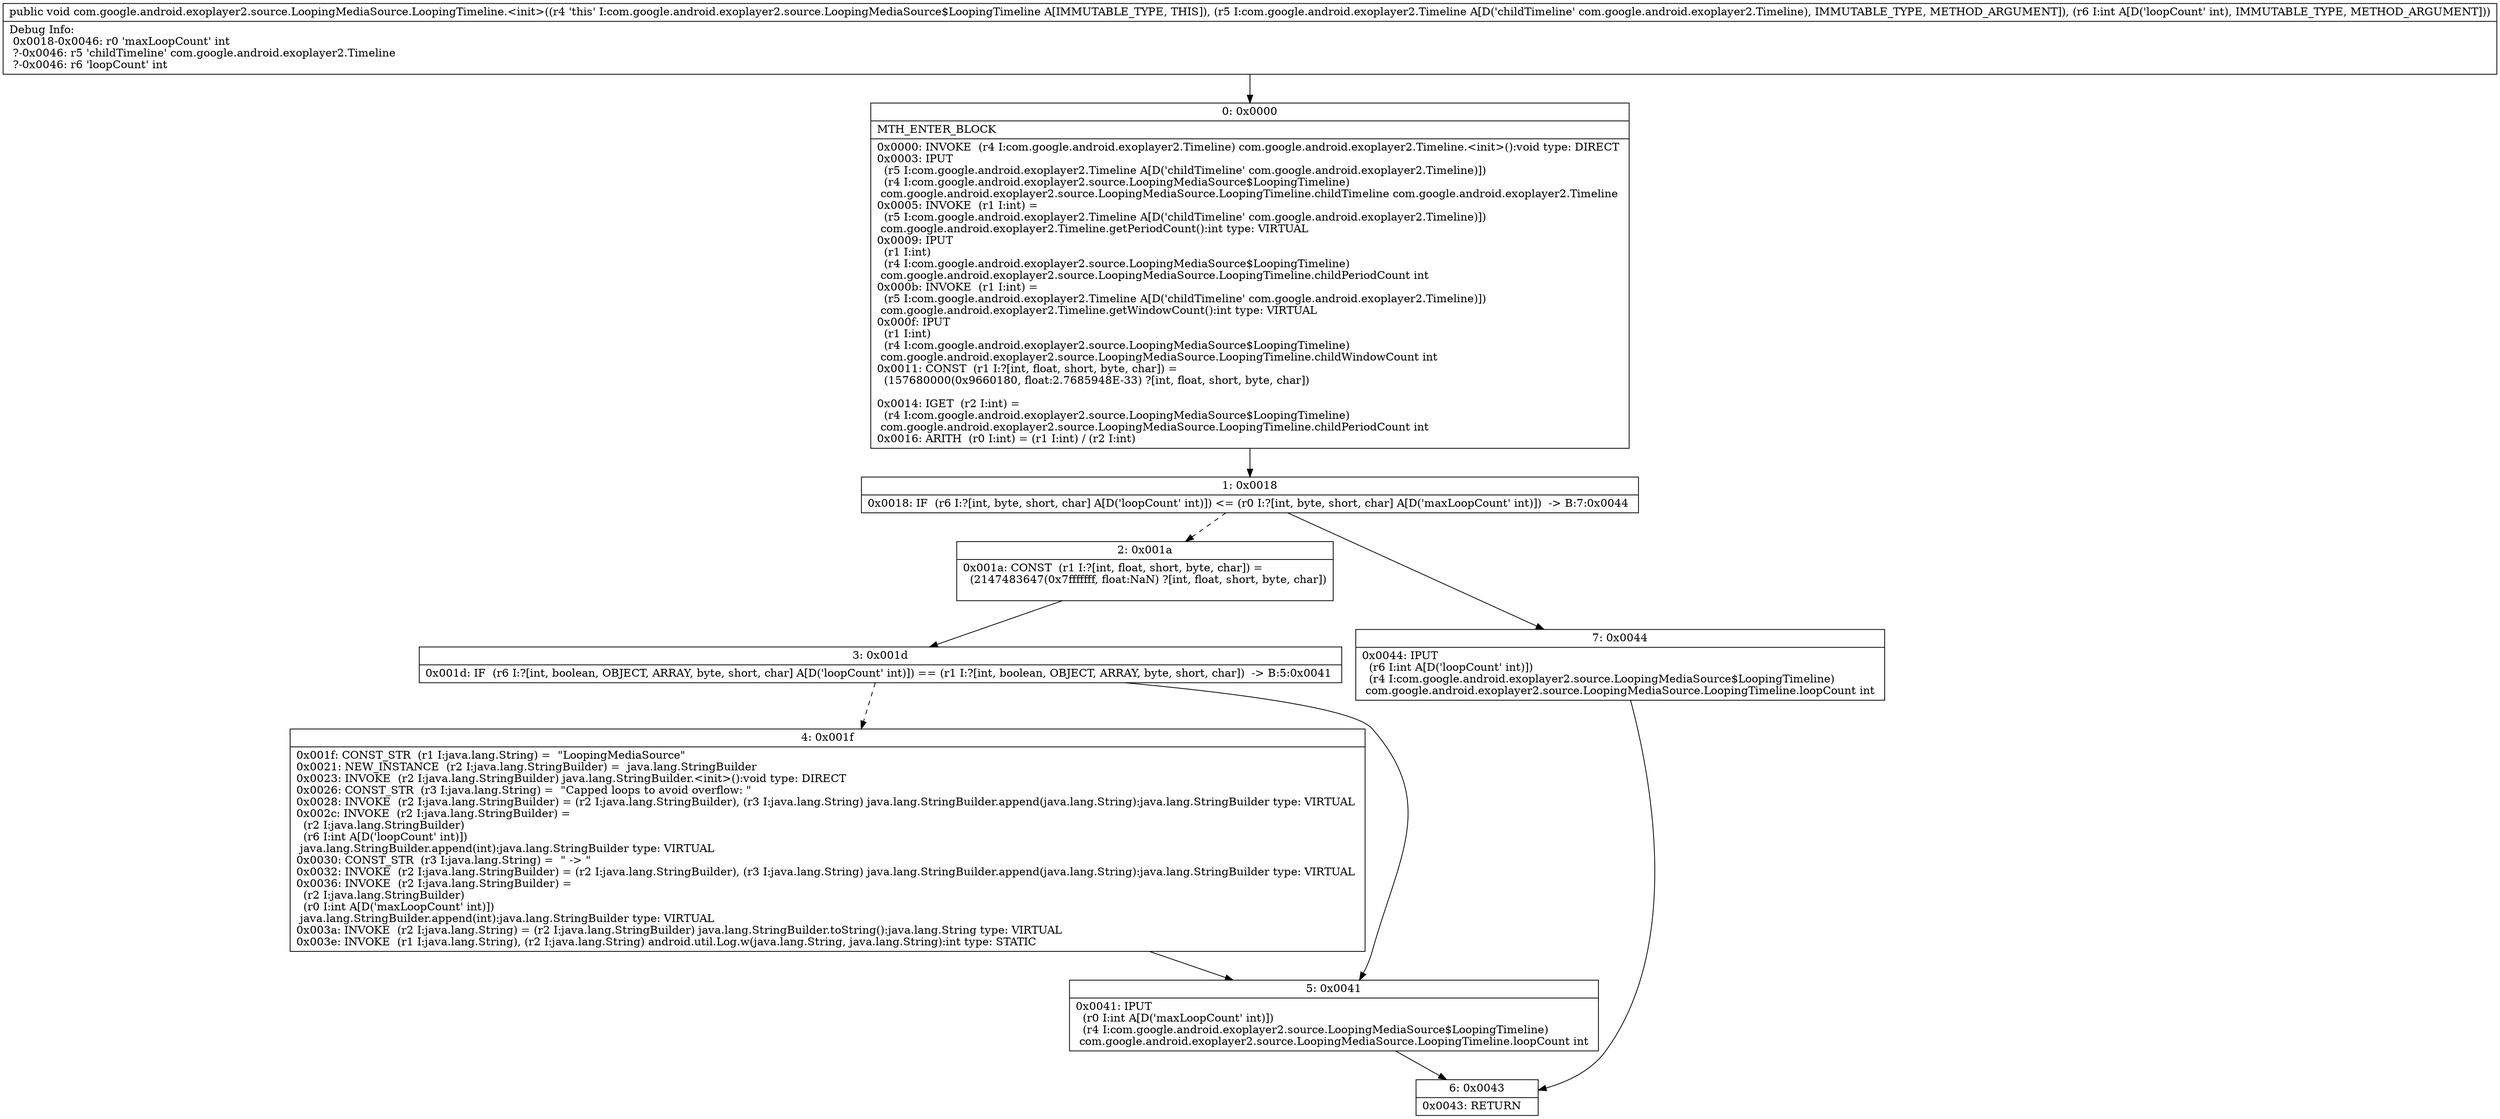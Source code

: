 digraph "CFG forcom.google.android.exoplayer2.source.LoopingMediaSource.LoopingTimeline.\<init\>(Lcom\/google\/android\/exoplayer2\/Timeline;I)V" {
Node_0 [shape=record,label="{0\:\ 0x0000|MTH_ENTER_BLOCK\l|0x0000: INVOKE  (r4 I:com.google.android.exoplayer2.Timeline) com.google.android.exoplayer2.Timeline.\<init\>():void type: DIRECT \l0x0003: IPUT  \l  (r5 I:com.google.android.exoplayer2.Timeline A[D('childTimeline' com.google.android.exoplayer2.Timeline)])\l  (r4 I:com.google.android.exoplayer2.source.LoopingMediaSource$LoopingTimeline)\l com.google.android.exoplayer2.source.LoopingMediaSource.LoopingTimeline.childTimeline com.google.android.exoplayer2.Timeline \l0x0005: INVOKE  (r1 I:int) = \l  (r5 I:com.google.android.exoplayer2.Timeline A[D('childTimeline' com.google.android.exoplayer2.Timeline)])\l com.google.android.exoplayer2.Timeline.getPeriodCount():int type: VIRTUAL \l0x0009: IPUT  \l  (r1 I:int)\l  (r4 I:com.google.android.exoplayer2.source.LoopingMediaSource$LoopingTimeline)\l com.google.android.exoplayer2.source.LoopingMediaSource.LoopingTimeline.childPeriodCount int \l0x000b: INVOKE  (r1 I:int) = \l  (r5 I:com.google.android.exoplayer2.Timeline A[D('childTimeline' com.google.android.exoplayer2.Timeline)])\l com.google.android.exoplayer2.Timeline.getWindowCount():int type: VIRTUAL \l0x000f: IPUT  \l  (r1 I:int)\l  (r4 I:com.google.android.exoplayer2.source.LoopingMediaSource$LoopingTimeline)\l com.google.android.exoplayer2.source.LoopingMediaSource.LoopingTimeline.childWindowCount int \l0x0011: CONST  (r1 I:?[int, float, short, byte, char]) = \l  (157680000(0x9660180, float:2.7685948E\-33) ?[int, float, short, byte, char])\l \l0x0014: IGET  (r2 I:int) = \l  (r4 I:com.google.android.exoplayer2.source.LoopingMediaSource$LoopingTimeline)\l com.google.android.exoplayer2.source.LoopingMediaSource.LoopingTimeline.childPeriodCount int \l0x0016: ARITH  (r0 I:int) = (r1 I:int) \/ (r2 I:int) \l}"];
Node_1 [shape=record,label="{1\:\ 0x0018|0x0018: IF  (r6 I:?[int, byte, short, char] A[D('loopCount' int)]) \<= (r0 I:?[int, byte, short, char] A[D('maxLoopCount' int)])  \-\> B:7:0x0044 \l}"];
Node_2 [shape=record,label="{2\:\ 0x001a|0x001a: CONST  (r1 I:?[int, float, short, byte, char]) = \l  (2147483647(0x7fffffff, float:NaN) ?[int, float, short, byte, char])\l \l}"];
Node_3 [shape=record,label="{3\:\ 0x001d|0x001d: IF  (r6 I:?[int, boolean, OBJECT, ARRAY, byte, short, char] A[D('loopCount' int)]) == (r1 I:?[int, boolean, OBJECT, ARRAY, byte, short, char])  \-\> B:5:0x0041 \l}"];
Node_4 [shape=record,label="{4\:\ 0x001f|0x001f: CONST_STR  (r1 I:java.lang.String) =  \"LoopingMediaSource\" \l0x0021: NEW_INSTANCE  (r2 I:java.lang.StringBuilder) =  java.lang.StringBuilder \l0x0023: INVOKE  (r2 I:java.lang.StringBuilder) java.lang.StringBuilder.\<init\>():void type: DIRECT \l0x0026: CONST_STR  (r3 I:java.lang.String) =  \"Capped loops to avoid overflow: \" \l0x0028: INVOKE  (r2 I:java.lang.StringBuilder) = (r2 I:java.lang.StringBuilder), (r3 I:java.lang.String) java.lang.StringBuilder.append(java.lang.String):java.lang.StringBuilder type: VIRTUAL \l0x002c: INVOKE  (r2 I:java.lang.StringBuilder) = \l  (r2 I:java.lang.StringBuilder)\l  (r6 I:int A[D('loopCount' int)])\l java.lang.StringBuilder.append(int):java.lang.StringBuilder type: VIRTUAL \l0x0030: CONST_STR  (r3 I:java.lang.String) =  \" \-\> \" \l0x0032: INVOKE  (r2 I:java.lang.StringBuilder) = (r2 I:java.lang.StringBuilder), (r3 I:java.lang.String) java.lang.StringBuilder.append(java.lang.String):java.lang.StringBuilder type: VIRTUAL \l0x0036: INVOKE  (r2 I:java.lang.StringBuilder) = \l  (r2 I:java.lang.StringBuilder)\l  (r0 I:int A[D('maxLoopCount' int)])\l java.lang.StringBuilder.append(int):java.lang.StringBuilder type: VIRTUAL \l0x003a: INVOKE  (r2 I:java.lang.String) = (r2 I:java.lang.StringBuilder) java.lang.StringBuilder.toString():java.lang.String type: VIRTUAL \l0x003e: INVOKE  (r1 I:java.lang.String), (r2 I:java.lang.String) android.util.Log.w(java.lang.String, java.lang.String):int type: STATIC \l}"];
Node_5 [shape=record,label="{5\:\ 0x0041|0x0041: IPUT  \l  (r0 I:int A[D('maxLoopCount' int)])\l  (r4 I:com.google.android.exoplayer2.source.LoopingMediaSource$LoopingTimeline)\l com.google.android.exoplayer2.source.LoopingMediaSource.LoopingTimeline.loopCount int \l}"];
Node_6 [shape=record,label="{6\:\ 0x0043|0x0043: RETURN   \l}"];
Node_7 [shape=record,label="{7\:\ 0x0044|0x0044: IPUT  \l  (r6 I:int A[D('loopCount' int)])\l  (r4 I:com.google.android.exoplayer2.source.LoopingMediaSource$LoopingTimeline)\l com.google.android.exoplayer2.source.LoopingMediaSource.LoopingTimeline.loopCount int \l}"];
MethodNode[shape=record,label="{public void com.google.android.exoplayer2.source.LoopingMediaSource.LoopingTimeline.\<init\>((r4 'this' I:com.google.android.exoplayer2.source.LoopingMediaSource$LoopingTimeline A[IMMUTABLE_TYPE, THIS]), (r5 I:com.google.android.exoplayer2.Timeline A[D('childTimeline' com.google.android.exoplayer2.Timeline), IMMUTABLE_TYPE, METHOD_ARGUMENT]), (r6 I:int A[D('loopCount' int), IMMUTABLE_TYPE, METHOD_ARGUMENT]))  | Debug Info:\l  0x0018\-0x0046: r0 'maxLoopCount' int\l  ?\-0x0046: r5 'childTimeline' com.google.android.exoplayer2.Timeline\l  ?\-0x0046: r6 'loopCount' int\l}"];
MethodNode -> Node_0;
Node_0 -> Node_1;
Node_1 -> Node_2[style=dashed];
Node_1 -> Node_7;
Node_2 -> Node_3;
Node_3 -> Node_4[style=dashed];
Node_3 -> Node_5;
Node_4 -> Node_5;
Node_5 -> Node_6;
Node_7 -> Node_6;
}

